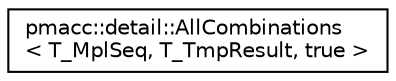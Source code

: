 digraph "Graphical Class Hierarchy"
{
 // LATEX_PDF_SIZE
  edge [fontname="Helvetica",fontsize="10",labelfontname="Helvetica",labelfontsize="10"];
  node [fontname="Helvetica",fontsize="10",shape=record];
  rankdir="LR";
  Node0 [label="pmacc::detail::AllCombinations\l\< T_MplSeq, T_TmpResult, true \>",height=0.2,width=0.4,color="black", fillcolor="white", style="filled",URL="$structpmacc_1_1detail_1_1_all_combinations_3_01_t___mpl_seq_00_01_t___tmp_result_00_01true_01_4.html",tooltip="recursive end implementation"];
}
